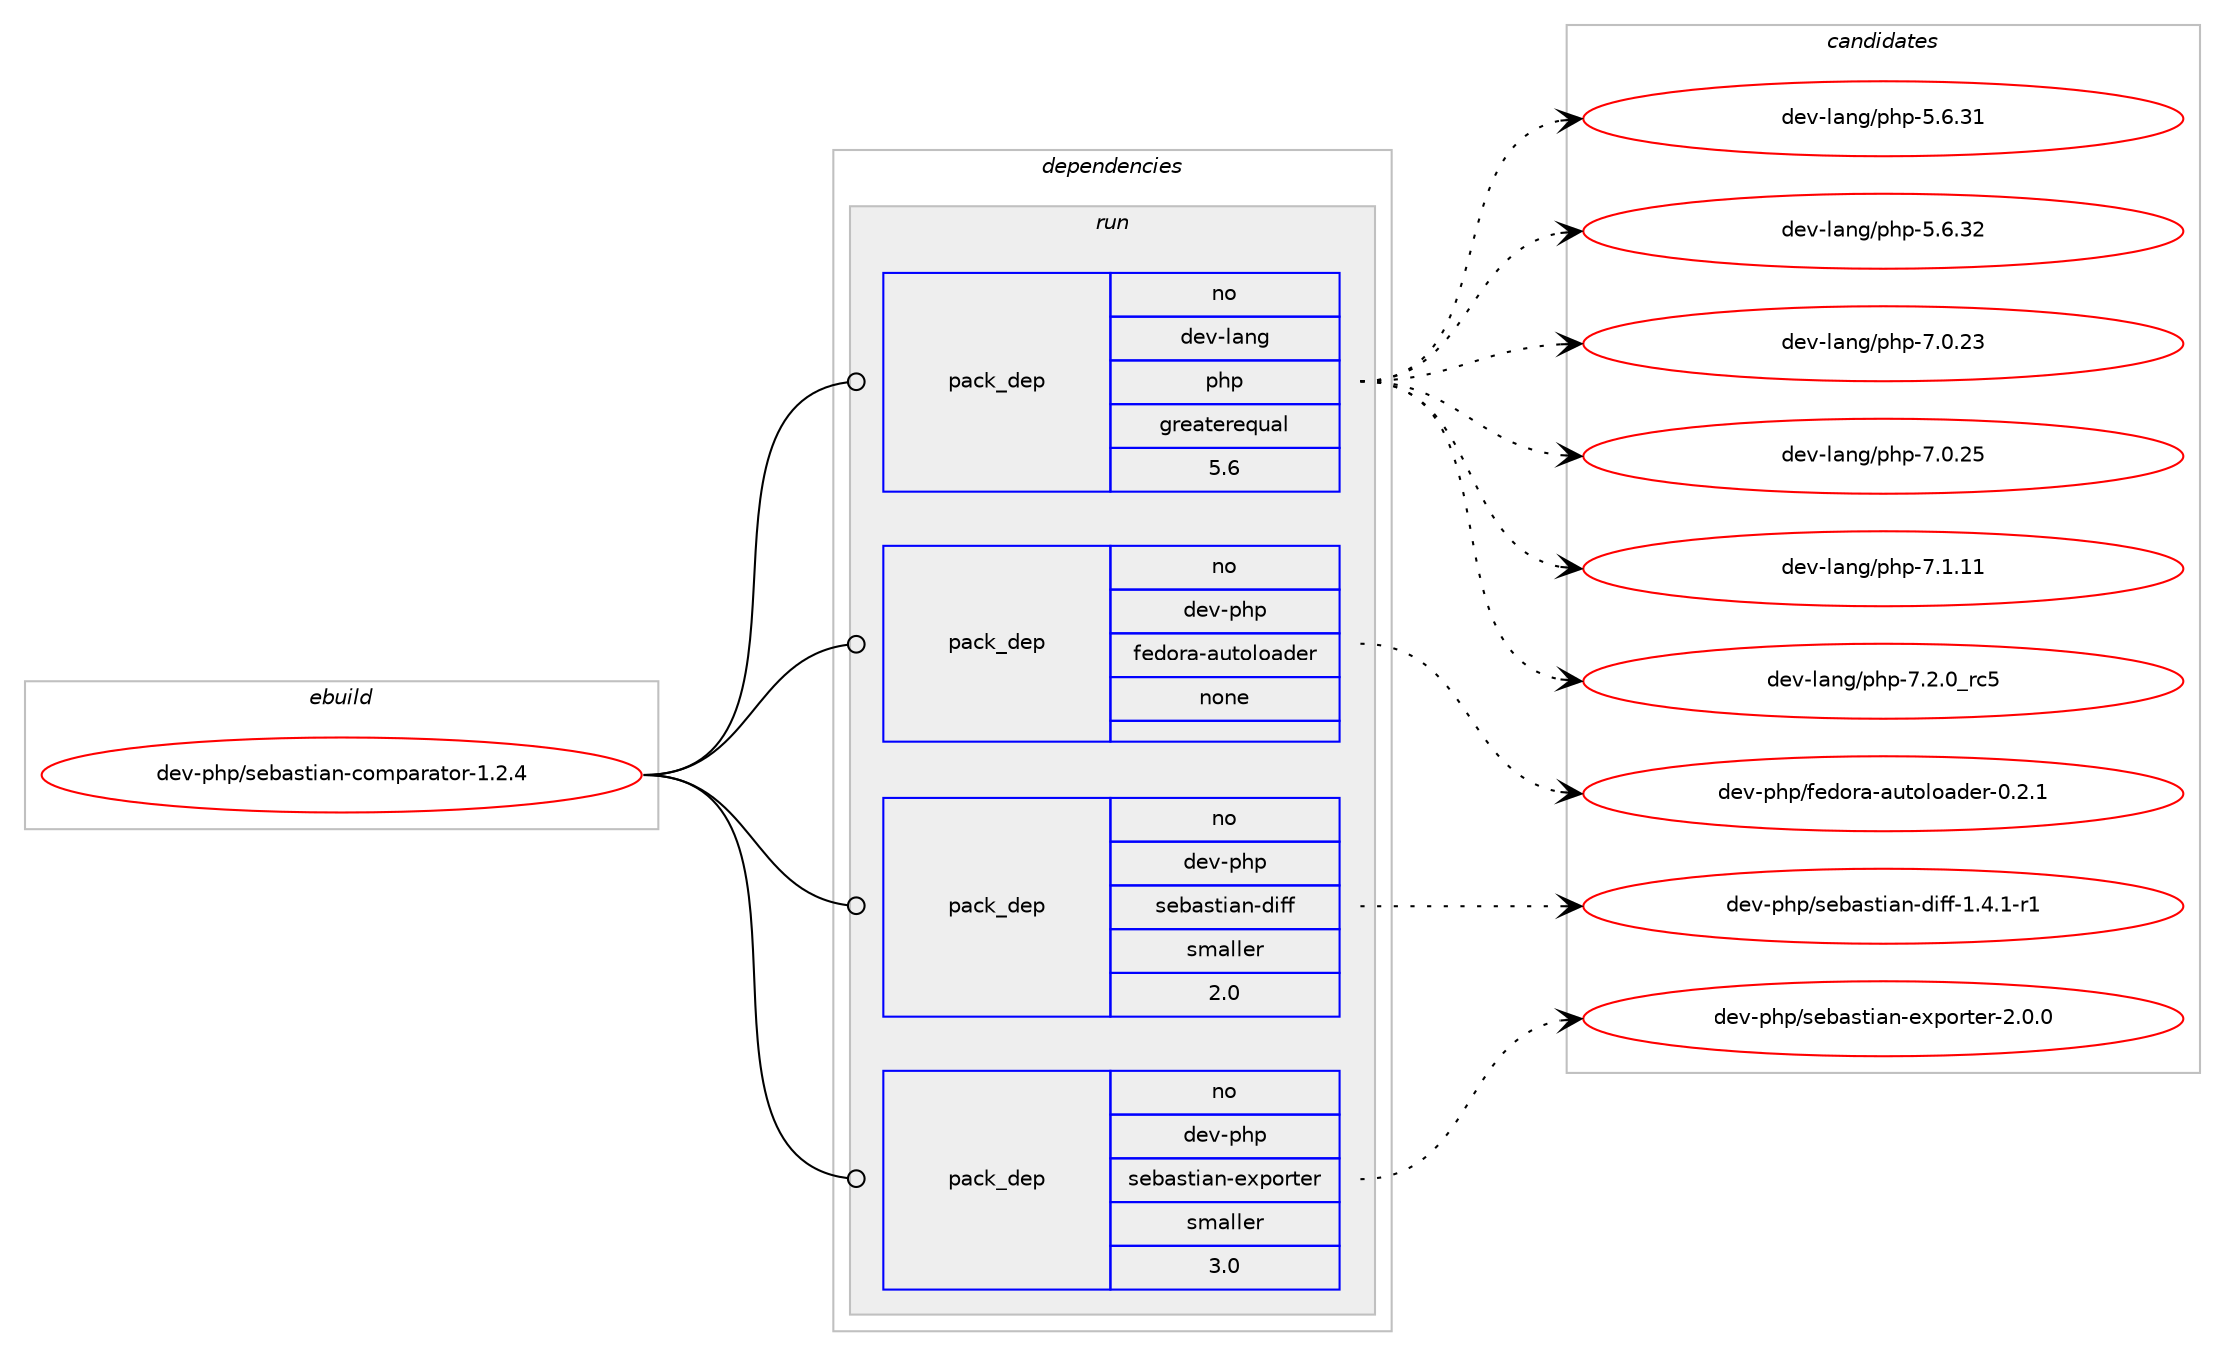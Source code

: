 digraph prolog {

# *************
# Graph options
# *************

newrank=true;
concentrate=true;
compound=true;
graph [rankdir=LR,fontname=Helvetica,fontsize=10,ranksep=1.5];#, ranksep=2.5, nodesep=0.2];
edge  [arrowhead=vee];
node  [fontname=Helvetica,fontsize=10];

# **********
# The ebuild
# **********

subgraph cluster_leftcol {
color=gray;
rank=same;
label=<<i>ebuild</i>>;
id [label="dev-php/sebastian-comparator-1.2.4", color=red, width=4, href="../dev-php/sebastian-comparator-1.2.4.svg"];
}

# ****************
# The dependencies
# ****************

subgraph cluster_midcol {
color=gray;
label=<<i>dependencies</i>>;
subgraph cluster_compile {
fillcolor="#eeeeee";
style=filled;
label=<<i>compile</i>>;
}
subgraph cluster_compileandrun {
fillcolor="#eeeeee";
style=filled;
label=<<i>compile and run</i>>;
}
subgraph cluster_run {
fillcolor="#eeeeee";
style=filled;
label=<<i>run</i>>;
subgraph pack111562 {
dependency144119 [label=<<TABLE BORDER="0" CELLBORDER="1" CELLSPACING="0" CELLPADDING="4" WIDTH="220"><TR><TD ROWSPAN="6" CELLPADDING="30">pack_dep</TD></TR><TR><TD WIDTH="110">no</TD></TR><TR><TD>dev-lang</TD></TR><TR><TD>php</TD></TR><TR><TD>greaterequal</TD></TR><TR><TD>5.6</TD></TR></TABLE>>, shape=none, color=blue];
}
id:e -> dependency144119:w [weight=20,style="solid",arrowhead="odot"];
subgraph pack111563 {
dependency144120 [label=<<TABLE BORDER="0" CELLBORDER="1" CELLSPACING="0" CELLPADDING="4" WIDTH="220"><TR><TD ROWSPAN="6" CELLPADDING="30">pack_dep</TD></TR><TR><TD WIDTH="110">no</TD></TR><TR><TD>dev-php</TD></TR><TR><TD>fedora-autoloader</TD></TR><TR><TD>none</TD></TR><TR><TD></TD></TR></TABLE>>, shape=none, color=blue];
}
id:e -> dependency144120:w [weight=20,style="solid",arrowhead="odot"];
subgraph pack111564 {
dependency144121 [label=<<TABLE BORDER="0" CELLBORDER="1" CELLSPACING="0" CELLPADDING="4" WIDTH="220"><TR><TD ROWSPAN="6" CELLPADDING="30">pack_dep</TD></TR><TR><TD WIDTH="110">no</TD></TR><TR><TD>dev-php</TD></TR><TR><TD>sebastian-diff</TD></TR><TR><TD>smaller</TD></TR><TR><TD>2.0</TD></TR></TABLE>>, shape=none, color=blue];
}
id:e -> dependency144121:w [weight=20,style="solid",arrowhead="odot"];
subgraph pack111565 {
dependency144122 [label=<<TABLE BORDER="0" CELLBORDER="1" CELLSPACING="0" CELLPADDING="4" WIDTH="220"><TR><TD ROWSPAN="6" CELLPADDING="30">pack_dep</TD></TR><TR><TD WIDTH="110">no</TD></TR><TR><TD>dev-php</TD></TR><TR><TD>sebastian-exporter</TD></TR><TR><TD>smaller</TD></TR><TR><TD>3.0</TD></TR></TABLE>>, shape=none, color=blue];
}
id:e -> dependency144122:w [weight=20,style="solid",arrowhead="odot"];
}
}

# **************
# The candidates
# **************

subgraph cluster_choices {
rank=same;
color=gray;
label=<<i>candidates</i>>;

subgraph choice111562 {
color=black;
nodesep=1;
choice10010111845108971101034711210411245534654465149 [label="dev-lang/php-5.6.31", color=red, width=4,href="../dev-lang/php-5.6.31.svg"];
choice10010111845108971101034711210411245534654465150 [label="dev-lang/php-5.6.32", color=red, width=4,href="../dev-lang/php-5.6.32.svg"];
choice10010111845108971101034711210411245554648465051 [label="dev-lang/php-7.0.23", color=red, width=4,href="../dev-lang/php-7.0.23.svg"];
choice10010111845108971101034711210411245554648465053 [label="dev-lang/php-7.0.25", color=red, width=4,href="../dev-lang/php-7.0.25.svg"];
choice10010111845108971101034711210411245554649464949 [label="dev-lang/php-7.1.11", color=red, width=4,href="../dev-lang/php-7.1.11.svg"];
choice100101118451089711010347112104112455546504648951149953 [label="dev-lang/php-7.2.0_rc5", color=red, width=4,href="../dev-lang/php-7.2.0_rc5.svg"];
dependency144119:e -> choice10010111845108971101034711210411245534654465149:w [style=dotted,weight="100"];
dependency144119:e -> choice10010111845108971101034711210411245534654465150:w [style=dotted,weight="100"];
dependency144119:e -> choice10010111845108971101034711210411245554648465051:w [style=dotted,weight="100"];
dependency144119:e -> choice10010111845108971101034711210411245554648465053:w [style=dotted,weight="100"];
dependency144119:e -> choice10010111845108971101034711210411245554649464949:w [style=dotted,weight="100"];
dependency144119:e -> choice100101118451089711010347112104112455546504648951149953:w [style=dotted,weight="100"];
}
subgraph choice111563 {
color=black;
nodesep=1;
choice100101118451121041124710210110011111497459711711611110811197100101114454846504649 [label="dev-php/fedora-autoloader-0.2.1", color=red, width=4,href="../dev-php/fedora-autoloader-0.2.1.svg"];
dependency144120:e -> choice100101118451121041124710210110011111497459711711611110811197100101114454846504649:w [style=dotted,weight="100"];
}
subgraph choice111564 {
color=black;
nodesep=1;
choice1001011184511210411247115101989711511610597110451001051021024549465246494511449 [label="dev-php/sebastian-diff-1.4.1-r1", color=red, width=4,href="../dev-php/sebastian-diff-1.4.1-r1.svg"];
dependency144121:e -> choice1001011184511210411247115101989711511610597110451001051021024549465246494511449:w [style=dotted,weight="100"];
}
subgraph choice111565 {
color=black;
nodesep=1;
choice100101118451121041124711510198971151161059711045101120112111114116101114455046484648 [label="dev-php/sebastian-exporter-2.0.0", color=red, width=4,href="../dev-php/sebastian-exporter-2.0.0.svg"];
dependency144122:e -> choice100101118451121041124711510198971151161059711045101120112111114116101114455046484648:w [style=dotted,weight="100"];
}
}

}

